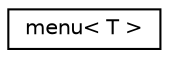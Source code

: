 digraph "Graphical Class Hierarchy"
{
  edge [fontname="Helvetica",fontsize="10",labelfontname="Helvetica",labelfontsize="10"];
  node [fontname="Helvetica",fontsize="10",shape=record];
  rankdir="LR";
  Node0 [label="menu\< T \>",height=0.2,width=0.4,color="black", fillcolor="white", style="filled",URL="$d7/d3d/classmenu.html"];
}
